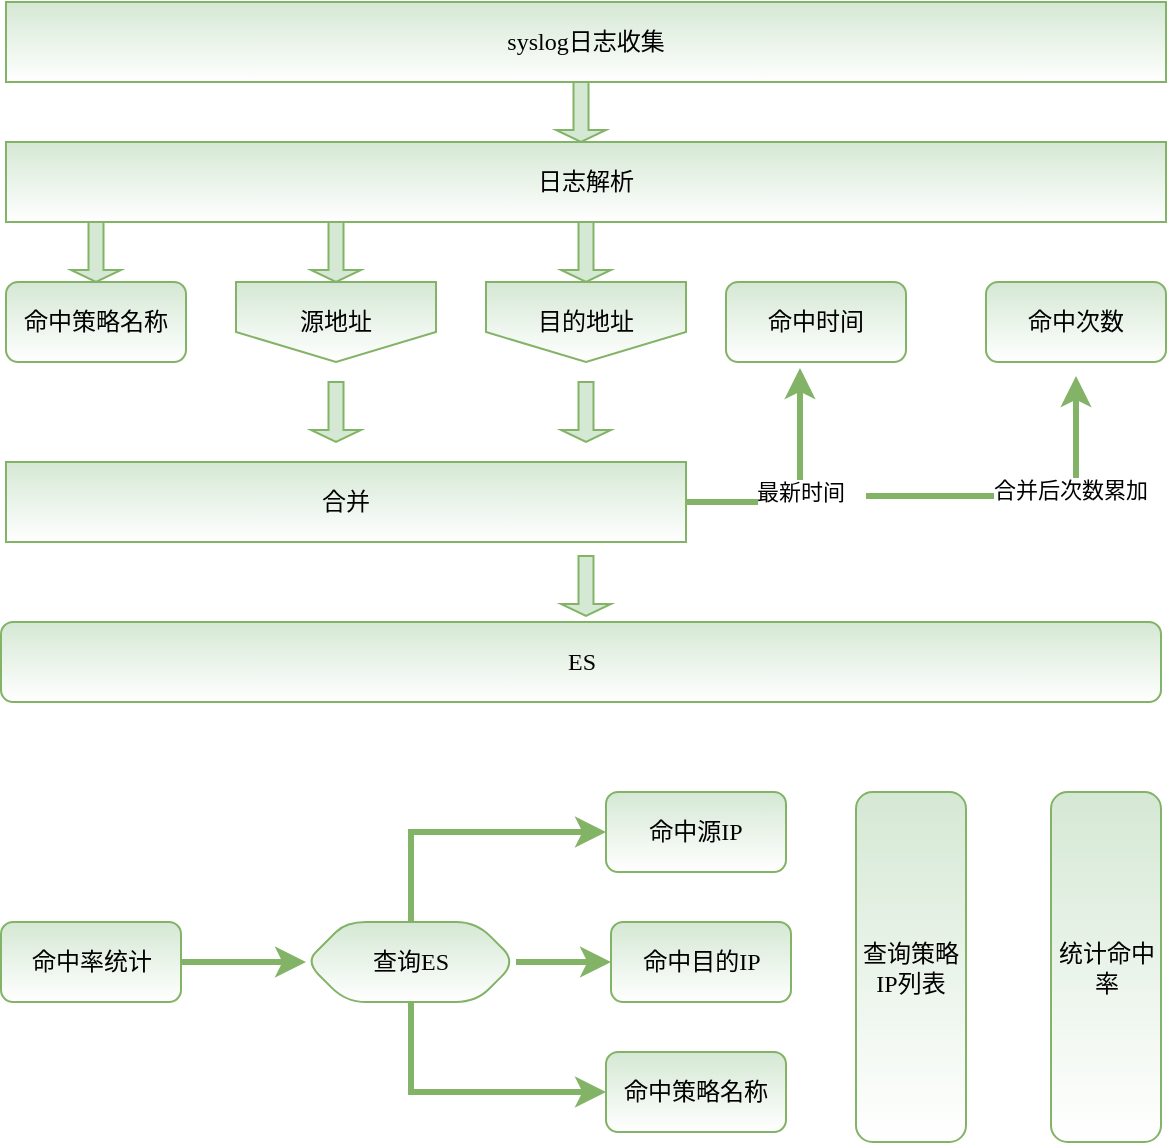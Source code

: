 <mxfile version="13.8.9-1" type="github">
  <diagram id="PffAFQd2I-EF13QZNPvq" name="Page-1">
    <mxGraphModel dx="1042" dy="554" grid="1" gridSize="10" guides="1" tooltips="1" connect="1" arrows="1" fold="1" page="1" pageScale="1" pageWidth="1169" pageHeight="826" math="0" shadow="0">
      <root>
        <mxCell id="0" />
        <mxCell id="1" parent="0" />
        <mxCell id="8tvUs0CyN3Y6ZN8EFVeN-10" value="syslog日志收集&lt;br&gt;" style="rounded=0;whiteSpace=wrap;html=1;labelBackgroundColor=none;fontFamily=Verdana;align=center;fillColor=#d5e8d4;strokeColor=#82b366;gradientColor=#ffffff;" vertex="1" parent="1">
          <mxGeometry x="160" y="80" width="580" height="40" as="geometry" />
        </mxCell>
        <mxCell id="8tvUs0CyN3Y6ZN8EFVeN-12" value="日志解析" style="rounded=0;whiteSpace=wrap;html=1;labelBackgroundColor=none;fontFamily=Verdana;align=center;fillColor=#d5e8d4;strokeColor=#82b366;gradientColor=#ffffff;" vertex="1" parent="1">
          <mxGeometry x="160" y="150" width="580" height="40" as="geometry" />
        </mxCell>
        <mxCell id="8tvUs0CyN3Y6ZN8EFVeN-15" value="命中策略名称" style="rounded=1;whiteSpace=wrap;html=1;labelBackgroundColor=none;fontFamily=Verdana;align=center;fillColor=#d5e8d4;strokeColor=#82b366;gradientColor=#ffffff;" vertex="1" parent="1">
          <mxGeometry x="160" y="220" width="90" height="40" as="geometry" />
        </mxCell>
        <mxCell id="8tvUs0CyN3Y6ZN8EFVeN-18" value="命中时间" style="rounded=1;whiteSpace=wrap;html=1;labelBackgroundColor=none;fontFamily=Verdana;align=center;fillColor=#d5e8d4;strokeColor=#82b366;gradientColor=#ffffff;" vertex="1" parent="1">
          <mxGeometry x="520" y="220" width="90" height="40" as="geometry" />
        </mxCell>
        <mxCell id="8tvUs0CyN3Y6ZN8EFVeN-19" value="命中次数" style="rounded=1;whiteSpace=wrap;html=1;labelBackgroundColor=none;fontFamily=Verdana;align=center;fillColor=#d5e8d4;strokeColor=#82b366;gradientColor=#ffffff;" vertex="1" parent="1">
          <mxGeometry x="650" y="220" width="90" height="40" as="geometry" />
        </mxCell>
        <mxCell id="8tvUs0CyN3Y6ZN8EFVeN-31" value="最新时间" style="edgeStyle=orthogonalEdgeStyle;rounded=0;orthogonalLoop=1;jettySize=auto;html=1;fontFamily=Verdana;entryX=0.411;entryY=1.075;entryDx=0;entryDy=0;entryPerimeter=0;fillColor=#d5e8d4;strokeColor=#82b366;strokeWidth=3;" edge="1" parent="1" source="8tvUs0CyN3Y6ZN8EFVeN-20" target="8tvUs0CyN3Y6ZN8EFVeN-18">
          <mxGeometry relative="1" as="geometry">
            <mxPoint x="460" y="310" as="targetPoint" />
          </mxGeometry>
        </mxCell>
        <mxCell id="8tvUs0CyN3Y6ZN8EFVeN-39" style="edgeStyle=orthogonalEdgeStyle;rounded=0;orthogonalLoop=1;jettySize=auto;html=1;entryX=0.5;entryY=1;entryDx=0;entryDy=0;fontFamily=Verdana;fillColor=#d5e8d4;strokeColor=#82b366;jumpSize=6;strokeWidth=3;" edge="1" parent="1">
          <mxGeometry relative="1" as="geometry">
            <mxPoint x="590" y="327" as="sourcePoint" />
            <mxPoint x="695" y="267" as="targetPoint" />
            <Array as="points">
              <mxPoint x="695" y="327" />
            </Array>
          </mxGeometry>
        </mxCell>
        <mxCell id="8tvUs0CyN3Y6ZN8EFVeN-40" value="合并后次数累加" style="edgeLabel;html=1;align=center;verticalAlign=middle;resizable=0;points=[];fontFamily=Verdana;" vertex="1" connectable="0" parent="8tvUs0CyN3Y6ZN8EFVeN-39">
          <mxGeometry x="0.231" y="3" relative="1" as="geometry">
            <mxPoint as="offset" />
          </mxGeometry>
        </mxCell>
        <mxCell id="8tvUs0CyN3Y6ZN8EFVeN-20" value="合并" style="rounded=0;whiteSpace=wrap;html=1;labelBackgroundColor=none;fontFamily=Verdana;align=center;fillColor=#d5e8d4;strokeColor=#82b366;gradientColor=#ffffff;" vertex="1" parent="1">
          <mxGeometry x="160" y="310" width="340" height="40" as="geometry" />
        </mxCell>
        <mxCell id="8tvUs0CyN3Y6ZN8EFVeN-46" value="" style="shape=singleArrow;direction=south;whiteSpace=wrap;html=1;labelBackgroundColor=none;fontFamily=Verdana;align=center;fillColor=#d5e8d4;strokeColor=#82b366;" vertex="1" parent="1">
          <mxGeometry x="192.5" y="190" width="25" height="30" as="geometry" />
        </mxCell>
        <mxCell id="8tvUs0CyN3Y6ZN8EFVeN-52" value="" style="shape=singleArrow;direction=south;whiteSpace=wrap;html=1;labelBackgroundColor=none;fontFamily=Verdana;align=center;fillColor=#d5e8d4;strokeColor=#82b366;" vertex="1" parent="1">
          <mxGeometry x="312.5" y="190" width="25" height="30" as="geometry" />
        </mxCell>
        <mxCell id="8tvUs0CyN3Y6ZN8EFVeN-53" value="" style="shape=singleArrow;direction=south;whiteSpace=wrap;html=1;labelBackgroundColor=none;fontFamily=Verdana;align=center;fillColor=#d5e8d4;strokeColor=#82b366;" vertex="1" parent="1">
          <mxGeometry x="437.5" y="190" width="25" height="30" as="geometry" />
        </mxCell>
        <mxCell id="8tvUs0CyN3Y6ZN8EFVeN-54" value="" style="shape=singleArrow;direction=south;whiteSpace=wrap;html=1;labelBackgroundColor=none;fontFamily=Verdana;align=center;fillColor=#d5e8d4;strokeColor=#82b366;" vertex="1" parent="1">
          <mxGeometry x="435" y="120" width="25" height="30" as="geometry" />
        </mxCell>
        <mxCell id="8tvUs0CyN3Y6ZN8EFVeN-55" value="源地址" style="shape=offPageConnector;whiteSpace=wrap;html=1;labelBackgroundColor=none;fontFamily=Verdana;align=center;fillColor=#d5e8d4;strokeColor=#82b366;gradientColor=#ffffff;" vertex="1" parent="1">
          <mxGeometry x="275" y="220" width="100" height="40" as="geometry" />
        </mxCell>
        <mxCell id="8tvUs0CyN3Y6ZN8EFVeN-61" value="目的地址" style="shape=offPageConnector;whiteSpace=wrap;html=1;labelBackgroundColor=none;fontFamily=Verdana;align=center;fillColor=#d5e8d4;strokeColor=#82b366;gradientColor=#ffffff;" vertex="1" parent="1">
          <mxGeometry x="400" y="220" width="100" height="40" as="geometry" />
        </mxCell>
        <mxCell id="8tvUs0CyN3Y6ZN8EFVeN-65" value="" style="shape=singleArrow;direction=south;whiteSpace=wrap;html=1;labelBackgroundColor=none;fontFamily=Verdana;align=center;fillColor=#d5e8d4;strokeColor=#82b366;" vertex="1" parent="1">
          <mxGeometry x="312.5" y="270" width="25" height="30" as="geometry" />
        </mxCell>
        <mxCell id="8tvUs0CyN3Y6ZN8EFVeN-66" value="" style="shape=singleArrow;direction=south;whiteSpace=wrap;html=1;labelBackgroundColor=none;fontFamily=Verdana;align=center;fillColor=#d5e8d4;strokeColor=#82b366;" vertex="1" parent="1">
          <mxGeometry x="437.5" y="270" width="25" height="30" as="geometry" />
        </mxCell>
        <mxCell id="8tvUs0CyN3Y6ZN8EFVeN-80" value="" style="edgeStyle=orthogonalEdgeStyle;rounded=0;jumpSize=6;orthogonalLoop=1;jettySize=auto;html=1;strokeColor=#82b366;strokeWidth=3;fontFamily=Verdana;fillColor=#d5e8d4;" edge="1" parent="1" source="8tvUs0CyN3Y6ZN8EFVeN-75" target="8tvUs0CyN3Y6ZN8EFVeN-79">
          <mxGeometry relative="1" as="geometry" />
        </mxCell>
        <mxCell id="8tvUs0CyN3Y6ZN8EFVeN-75" value="命中率统计" style="rounded=1;whiteSpace=wrap;html=1;labelBackgroundColor=none;fontFamily=Verdana;align=center;fillColor=#d5e8d4;strokeColor=#82b366;gradientColor=#ffffff;" vertex="1" parent="1">
          <mxGeometry x="157.5" y="540" width="90" height="40" as="geometry" />
        </mxCell>
        <mxCell id="8tvUs0CyN3Y6ZN8EFVeN-76" value="ES" style="rounded=1;whiteSpace=wrap;html=1;labelBackgroundColor=none;fontFamily=Verdana;align=center;fillColor=#d5e8d4;strokeColor=#82b366;gradientColor=#ffffff;" vertex="1" parent="1">
          <mxGeometry x="157.5" y="390" width="580" height="40" as="geometry" />
        </mxCell>
        <mxCell id="8tvUs0CyN3Y6ZN8EFVeN-78" value="" style="shape=singleArrow;direction=south;whiteSpace=wrap;html=1;labelBackgroundColor=none;fontFamily=Verdana;align=center;fillColor=#d5e8d4;strokeColor=#82b366;" vertex="1" parent="1">
          <mxGeometry x="437.5" y="357" width="25" height="30" as="geometry" />
        </mxCell>
        <mxCell id="8tvUs0CyN3Y6ZN8EFVeN-86" style="edgeStyle=orthogonalEdgeStyle;rounded=0;jumpSize=6;orthogonalLoop=1;jettySize=auto;html=1;strokeColor=#82b366;strokeWidth=3;fontFamily=Verdana;fillColor=#d5e8d4;" edge="1" parent="1" source="8tvUs0CyN3Y6ZN8EFVeN-79" target="8tvUs0CyN3Y6ZN8EFVeN-84">
          <mxGeometry relative="1" as="geometry" />
        </mxCell>
        <mxCell id="8tvUs0CyN3Y6ZN8EFVeN-89" style="edgeStyle=orthogonalEdgeStyle;rounded=0;jumpSize=6;orthogonalLoop=1;jettySize=auto;html=1;exitX=0.5;exitY=0;exitDx=0;exitDy=0;strokeColor=#82b366;strokeWidth=3;fontFamily=Verdana;fillColor=#d5e8d4;" edge="1" parent="1" source="8tvUs0CyN3Y6ZN8EFVeN-79" target="8tvUs0CyN3Y6ZN8EFVeN-83">
          <mxGeometry relative="1" as="geometry">
            <mxPoint x="430" y="470" as="targetPoint" />
            <Array as="points">
              <mxPoint x="363" y="495" />
            </Array>
          </mxGeometry>
        </mxCell>
        <mxCell id="8tvUs0CyN3Y6ZN8EFVeN-90" style="edgeStyle=orthogonalEdgeStyle;rounded=0;jumpSize=6;orthogonalLoop=1;jettySize=auto;html=1;strokeColor=#82b366;strokeWidth=3;fontFamily=Verdana;entryX=0;entryY=0.5;entryDx=0;entryDy=0;fillColor=#d5e8d4;" edge="1" parent="1" source="8tvUs0CyN3Y6ZN8EFVeN-79" target="8tvUs0CyN3Y6ZN8EFVeN-85">
          <mxGeometry relative="1" as="geometry">
            <mxPoint x="420" y="650" as="targetPoint" />
            <Array as="points">
              <mxPoint x="363" y="625" />
            </Array>
          </mxGeometry>
        </mxCell>
        <mxCell id="8tvUs0CyN3Y6ZN8EFVeN-79" value="查询ES" style="shape=hexagon;perimeter=hexagonPerimeter2;whiteSpace=wrap;html=1;fixedSize=1;rounded=1;fontFamily=Verdana;strokeColor=#82b366;fillColor=#d5e8d4;gradientColor=#ffffff;" vertex="1" parent="1">
          <mxGeometry x="310" y="540" width="105" height="40" as="geometry" />
        </mxCell>
        <mxCell id="8tvUs0CyN3Y6ZN8EFVeN-83" value="命中源IP" style="rounded=1;whiteSpace=wrap;html=1;labelBackgroundColor=none;fontFamily=Verdana;align=center;fillColor=#d5e8d4;strokeColor=#82b366;gradientColor=#ffffff;" vertex="1" parent="1">
          <mxGeometry x="460" y="475" width="90" height="40" as="geometry" />
        </mxCell>
        <mxCell id="8tvUs0CyN3Y6ZN8EFVeN-84" value="命中目的IP" style="rounded=1;whiteSpace=wrap;html=1;labelBackgroundColor=none;fontFamily=Verdana;align=center;fillColor=#d5e8d4;strokeColor=#82b366;gradientColor=#ffffff;" vertex="1" parent="1">
          <mxGeometry x="462.5" y="540" width="90" height="40" as="geometry" />
        </mxCell>
        <mxCell id="8tvUs0CyN3Y6ZN8EFVeN-85" value="命中策略名称" style="rounded=1;whiteSpace=wrap;html=1;labelBackgroundColor=none;fontFamily=Verdana;align=center;fillColor=#d5e8d4;strokeColor=#82b366;gradientColor=#ffffff;" vertex="1" parent="1">
          <mxGeometry x="460" y="605" width="90" height="40" as="geometry" />
        </mxCell>
        <mxCell id="8tvUs0CyN3Y6ZN8EFVeN-91" value="查询策略IP列表" style="rounded=1;whiteSpace=wrap;html=1;labelBackgroundColor=none;fontFamily=Verdana;align=center;fillColor=#d5e8d4;strokeColor=#82b366;gradientColor=#ffffff;" vertex="1" parent="1">
          <mxGeometry x="585" y="475" width="55" height="175" as="geometry" />
        </mxCell>
        <mxCell id="8tvUs0CyN3Y6ZN8EFVeN-92" value="统计命中率" style="rounded=1;whiteSpace=wrap;html=1;labelBackgroundColor=none;fontFamily=Verdana;align=center;fillColor=#d5e8d4;strokeColor=#82b366;gradientColor=#ffffff;" vertex="1" parent="1">
          <mxGeometry x="682.5" y="475" width="55" height="175" as="geometry" />
        </mxCell>
      </root>
    </mxGraphModel>
  </diagram>
</mxfile>
